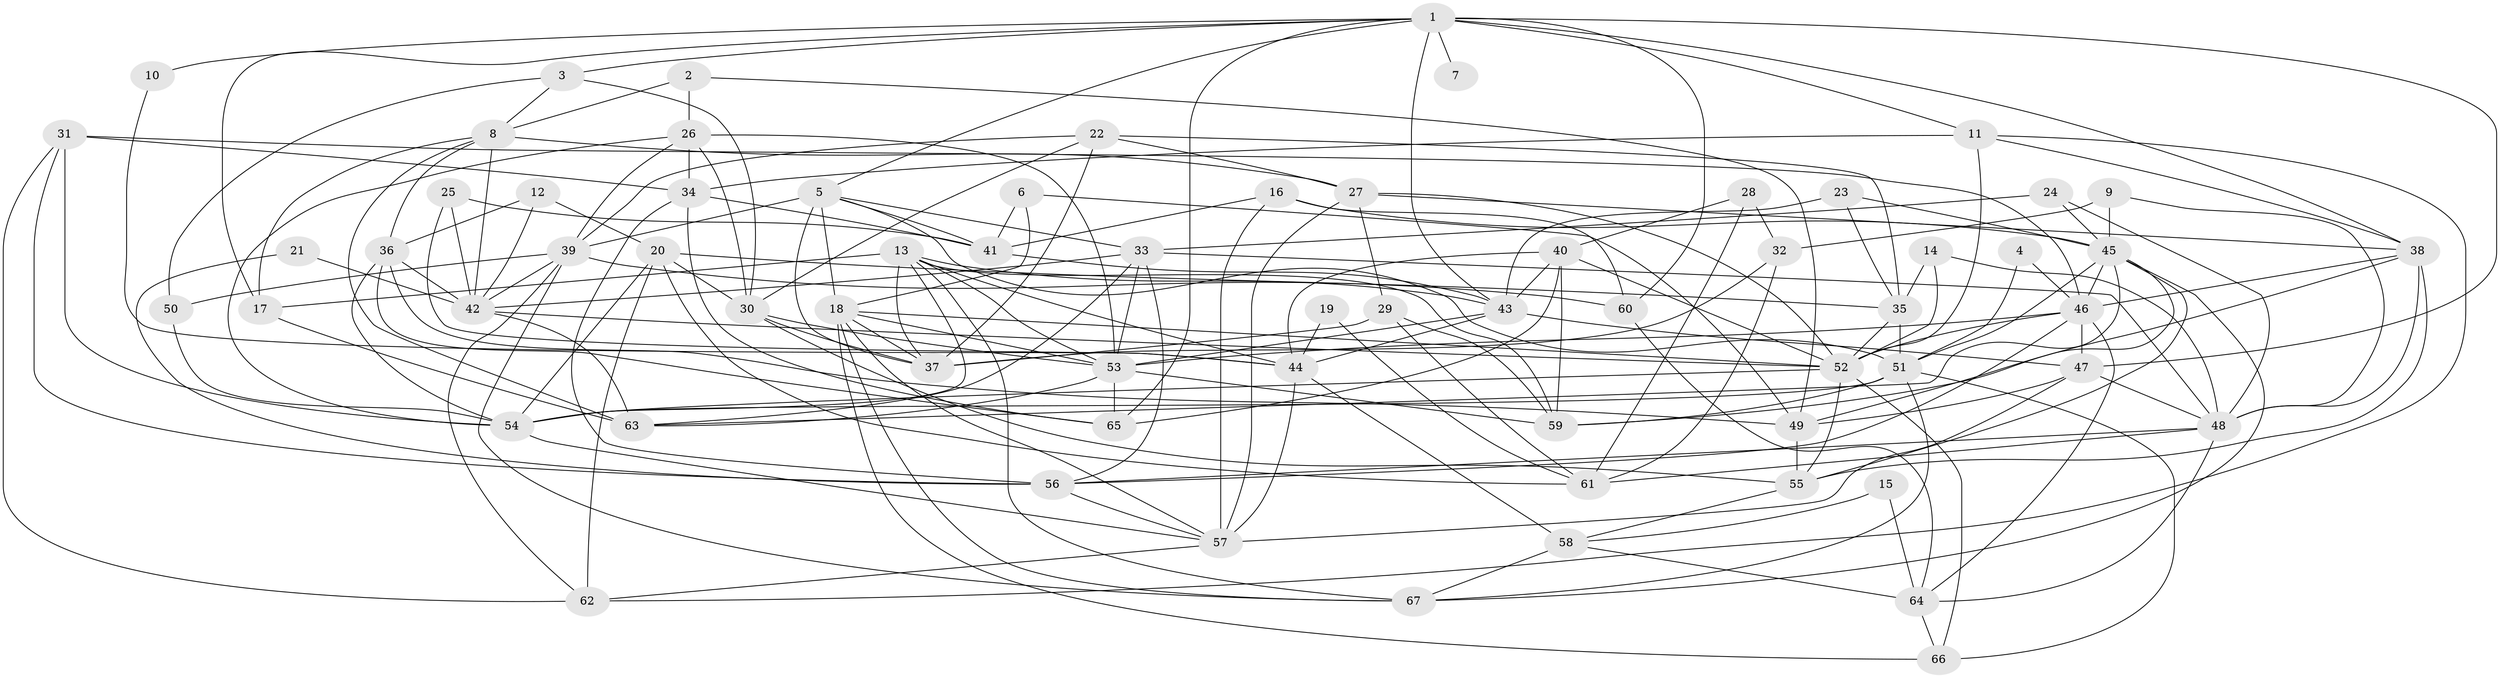 // original degree distribution, {3: 0.2631578947368421, 5: 0.18796992481203006, 6: 0.08270676691729323, 2: 0.15037593984962405, 4: 0.24812030075187969, 7: 0.06015037593984962, 8: 0.007518796992481203}
// Generated by graph-tools (version 1.1) at 2025/26/03/09/25 03:26:21]
// undirected, 67 vertices, 189 edges
graph export_dot {
graph [start="1"]
  node [color=gray90,style=filled];
  1;
  2;
  3;
  4;
  5;
  6;
  7;
  8;
  9;
  10;
  11;
  12;
  13;
  14;
  15;
  16;
  17;
  18;
  19;
  20;
  21;
  22;
  23;
  24;
  25;
  26;
  27;
  28;
  29;
  30;
  31;
  32;
  33;
  34;
  35;
  36;
  37;
  38;
  39;
  40;
  41;
  42;
  43;
  44;
  45;
  46;
  47;
  48;
  49;
  50;
  51;
  52;
  53;
  54;
  55;
  56;
  57;
  58;
  59;
  60;
  61;
  62;
  63;
  64;
  65;
  66;
  67;
  1 -- 3 [weight=1.0];
  1 -- 5 [weight=1.0];
  1 -- 7 [weight=2.0];
  1 -- 10 [weight=1.0];
  1 -- 11 [weight=1.0];
  1 -- 17 [weight=1.0];
  1 -- 38 [weight=1.0];
  1 -- 43 [weight=1.0];
  1 -- 47 [weight=1.0];
  1 -- 60 [weight=1.0];
  1 -- 65 [weight=1.0];
  2 -- 8 [weight=1.0];
  2 -- 26 [weight=1.0];
  2 -- 49 [weight=1.0];
  3 -- 8 [weight=1.0];
  3 -- 30 [weight=1.0];
  3 -- 50 [weight=1.0];
  4 -- 46 [weight=1.0];
  4 -- 51 [weight=1.0];
  5 -- 18 [weight=1.0];
  5 -- 33 [weight=1.0];
  5 -- 37 [weight=1.0];
  5 -- 39 [weight=1.0];
  5 -- 41 [weight=1.0];
  5 -- 51 [weight=1.0];
  6 -- 18 [weight=1.0];
  6 -- 41 [weight=1.0];
  6 -- 49 [weight=1.0];
  8 -- 17 [weight=1.0];
  8 -- 27 [weight=1.0];
  8 -- 36 [weight=1.0];
  8 -- 42 [weight=1.0];
  8 -- 63 [weight=1.0];
  9 -- 32 [weight=2.0];
  9 -- 45 [weight=1.0];
  9 -- 48 [weight=1.0];
  10 -- 44 [weight=1.0];
  11 -- 34 [weight=1.0];
  11 -- 38 [weight=1.0];
  11 -- 52 [weight=1.0];
  11 -- 62 [weight=1.0];
  12 -- 20 [weight=1.0];
  12 -- 36 [weight=1.0];
  12 -- 42 [weight=2.0];
  13 -- 17 [weight=1.0];
  13 -- 37 [weight=1.0];
  13 -- 43 [weight=1.0];
  13 -- 44 [weight=1.0];
  13 -- 53 [weight=1.0];
  13 -- 54 [weight=1.0];
  13 -- 59 [weight=1.0];
  13 -- 67 [weight=2.0];
  14 -- 35 [weight=1.0];
  14 -- 48 [weight=2.0];
  14 -- 52 [weight=1.0];
  15 -- 58 [weight=1.0];
  15 -- 64 [weight=1.0];
  16 -- 41 [weight=1.0];
  16 -- 45 [weight=1.0];
  16 -- 57 [weight=1.0];
  16 -- 60 [weight=1.0];
  17 -- 63 [weight=1.0];
  18 -- 37 [weight=1.0];
  18 -- 52 [weight=1.0];
  18 -- 53 [weight=1.0];
  18 -- 57 [weight=1.0];
  18 -- 66 [weight=1.0];
  18 -- 67 [weight=1.0];
  19 -- 44 [weight=1.0];
  19 -- 61 [weight=1.0];
  20 -- 30 [weight=1.0];
  20 -- 35 [weight=1.0];
  20 -- 54 [weight=1.0];
  20 -- 61 [weight=1.0];
  20 -- 62 [weight=1.0];
  21 -- 42 [weight=1.0];
  21 -- 56 [weight=1.0];
  22 -- 27 [weight=1.0];
  22 -- 30 [weight=1.0];
  22 -- 35 [weight=1.0];
  22 -- 37 [weight=1.0];
  22 -- 39 [weight=1.0];
  23 -- 35 [weight=1.0];
  23 -- 43 [weight=1.0];
  23 -- 45 [weight=1.0];
  24 -- 33 [weight=1.0];
  24 -- 45 [weight=1.0];
  24 -- 48 [weight=1.0];
  25 -- 41 [weight=1.0];
  25 -- 42 [weight=1.0];
  25 -- 44 [weight=1.0];
  26 -- 30 [weight=1.0];
  26 -- 34 [weight=1.0];
  26 -- 39 [weight=1.0];
  26 -- 53 [weight=1.0];
  26 -- 54 [weight=1.0];
  27 -- 29 [weight=1.0];
  27 -- 38 [weight=1.0];
  27 -- 52 [weight=1.0];
  27 -- 57 [weight=1.0];
  28 -- 32 [weight=1.0];
  28 -- 40 [weight=1.0];
  28 -- 61 [weight=1.0];
  29 -- 37 [weight=1.0];
  29 -- 59 [weight=1.0];
  29 -- 61 [weight=1.0];
  30 -- 37 [weight=1.0];
  30 -- 53 [weight=1.0];
  30 -- 55 [weight=1.0];
  31 -- 34 [weight=1.0];
  31 -- 46 [weight=1.0];
  31 -- 54 [weight=1.0];
  31 -- 56 [weight=1.0];
  31 -- 62 [weight=1.0];
  32 -- 37 [weight=1.0];
  32 -- 61 [weight=1.0];
  33 -- 42 [weight=2.0];
  33 -- 48 [weight=1.0];
  33 -- 53 [weight=1.0];
  33 -- 56 [weight=1.0];
  33 -- 63 [weight=1.0];
  34 -- 41 [weight=1.0];
  34 -- 56 [weight=1.0];
  34 -- 65 [weight=1.0];
  35 -- 51 [weight=1.0];
  35 -- 52 [weight=1.0];
  36 -- 42 [weight=1.0];
  36 -- 49 [weight=1.0];
  36 -- 54 [weight=1.0];
  36 -- 65 [weight=1.0];
  38 -- 46 [weight=1.0];
  38 -- 48 [weight=1.0];
  38 -- 55 [weight=1.0];
  38 -- 59 [weight=1.0];
  39 -- 42 [weight=1.0];
  39 -- 50 [weight=1.0];
  39 -- 60 [weight=1.0];
  39 -- 62 [weight=1.0];
  39 -- 67 [weight=1.0];
  40 -- 43 [weight=1.0];
  40 -- 44 [weight=1.0];
  40 -- 52 [weight=1.0];
  40 -- 59 [weight=1.0];
  40 -- 65 [weight=1.0];
  41 -- 43 [weight=1.0];
  42 -- 52 [weight=1.0];
  42 -- 63 [weight=1.0];
  43 -- 44 [weight=1.0];
  43 -- 47 [weight=1.0];
  43 -- 53 [weight=1.0];
  44 -- 57 [weight=1.0];
  44 -- 58 [weight=1.0];
  45 -- 46 [weight=1.0];
  45 -- 49 [weight=1.0];
  45 -- 51 [weight=1.0];
  45 -- 55 [weight=1.0];
  45 -- 63 [weight=1.0];
  45 -- 67 [weight=1.0];
  46 -- 47 [weight=1.0];
  46 -- 52 [weight=1.0];
  46 -- 53 [weight=1.0];
  46 -- 56 [weight=1.0];
  46 -- 64 [weight=1.0];
  47 -- 48 [weight=1.0];
  47 -- 49 [weight=1.0];
  47 -- 57 [weight=2.0];
  48 -- 56 [weight=1.0];
  48 -- 61 [weight=1.0];
  48 -- 64 [weight=1.0];
  49 -- 55 [weight=1.0];
  50 -- 54 [weight=1.0];
  51 -- 54 [weight=1.0];
  51 -- 59 [weight=1.0];
  51 -- 66 [weight=1.0];
  51 -- 67 [weight=1.0];
  52 -- 54 [weight=1.0];
  52 -- 55 [weight=1.0];
  52 -- 66 [weight=1.0];
  53 -- 59 [weight=1.0];
  53 -- 63 [weight=1.0];
  53 -- 65 [weight=1.0];
  54 -- 57 [weight=1.0];
  55 -- 58 [weight=1.0];
  56 -- 57 [weight=1.0];
  57 -- 62 [weight=1.0];
  58 -- 64 [weight=1.0];
  58 -- 67 [weight=2.0];
  60 -- 64 [weight=1.0];
  64 -- 66 [weight=1.0];
}
